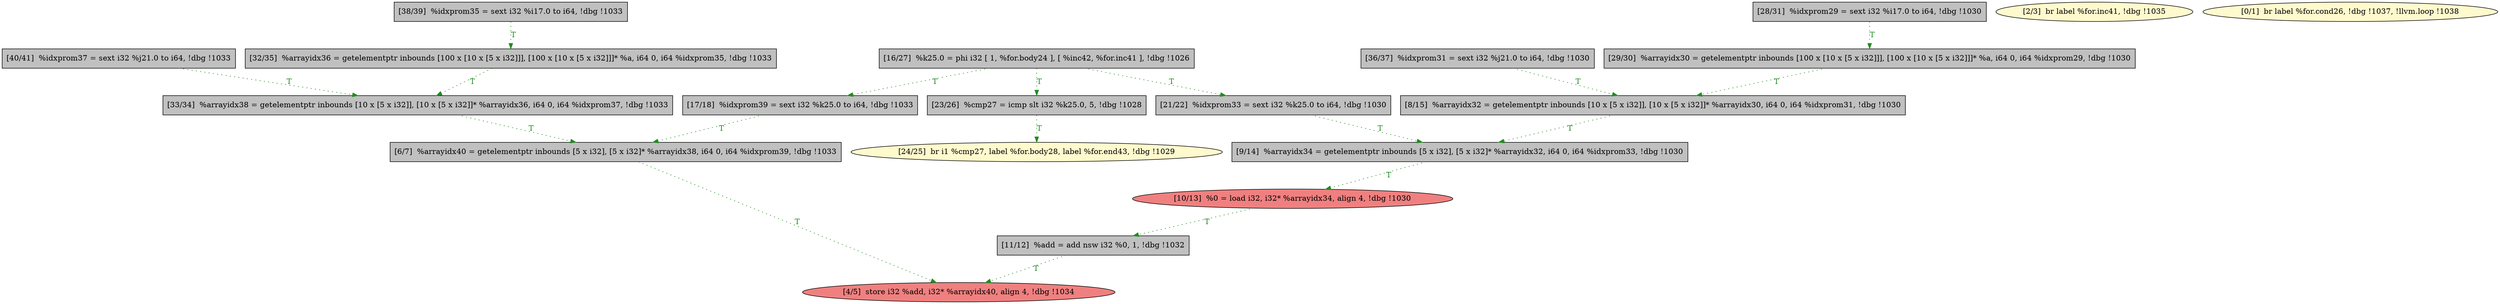 
digraph G {


node733 [fillcolor=grey,label="[6/7]  %arrayidx40 = getelementptr inbounds [5 x i32], [5 x i32]* %arrayidx38, i64 0, i64 %idxprom39, !dbg !1033",shape=rectangle,style=filled ]
node732 [fillcolor=lemonchiffon,label="[24/25]  br i1 %cmp27, label %for.body28, label %for.end43, !dbg !1029",shape=ellipse,style=filled ]
node731 [fillcolor=grey,label="[11/12]  %add = add nsw i32 %0, 1, !dbg !1032",shape=rectangle,style=filled ]
node718 [fillcolor=grey,label="[21/22]  %idxprom33 = sext i32 %k25.0 to i64, !dbg !1030",shape=rectangle,style=filled ]
node717 [fillcolor=grey,label="[36/37]  %idxprom31 = sext i32 %j21.0 to i64, !dbg !1030",shape=rectangle,style=filled ]
node724 [fillcolor=lemonchiffon,label="[2/3]  br label %for.inc41, !dbg !1035",shape=ellipse,style=filled ]
node715 [fillcolor=lightcoral,label="[10/13]  %0 = load i32, i32* %arrayidx34, align 4, !dbg !1030",shape=ellipse,style=filled ]
node716 [fillcolor=grey,label="[17/18]  %idxprom39 = sext i32 %k25.0 to i64, !dbg !1033",shape=rectangle,style=filled ]
node734 [fillcolor=grey,label="[8/15]  %arrayidx32 = getelementptr inbounds [10 x [5 x i32]], [10 x [5 x i32]]* %arrayidx30, i64 0, i64 %idxprom31, !dbg !1030",shape=rectangle,style=filled ]
node719 [fillcolor=grey,label="[32/35]  %arrayidx36 = getelementptr inbounds [100 x [10 x [5 x i32]]], [100 x [10 x [5 x i32]]]* %a, i64 0, i64 %idxprom35, !dbg !1033",shape=rectangle,style=filled ]
node729 [fillcolor=grey,label="[16/27]  %k25.0 = phi i32 [ 1, %for.body24 ], [ %inc42, %for.inc41 ], !dbg !1026",shape=rectangle,style=filled ]
node727 [fillcolor=grey,label="[33/34]  %arrayidx38 = getelementptr inbounds [10 x [5 x i32]], [10 x [5 x i32]]* %arrayidx36, i64 0, i64 %idxprom37, !dbg !1033",shape=rectangle,style=filled ]
node722 [fillcolor=grey,label="[28/31]  %idxprom29 = sext i32 %i17.0 to i64, !dbg !1030",shape=rectangle,style=filled ]
node720 [fillcolor=grey,label="[23/26]  %cmp27 = icmp slt i32 %k25.0, 5, !dbg !1028",shape=rectangle,style=filled ]
node725 [fillcolor=grey,label="[40/41]  %idxprom37 = sext i32 %j21.0 to i64, !dbg !1033",shape=rectangle,style=filled ]
node721 [fillcolor=lightcoral,label="[4/5]  store i32 %add, i32* %arrayidx40, align 4, !dbg !1034",shape=ellipse,style=filled ]
node726 [fillcolor=grey,label="[38/39]  %idxprom35 = sext i32 %i17.0 to i64, !dbg !1033",shape=rectangle,style=filled ]
node723 [fillcolor=lemonchiffon,label="[0/1]  br label %for.cond26, !dbg !1037, !llvm.loop !1038",shape=ellipse,style=filled ]
node728 [fillcolor=grey,label="[29/30]  %arrayidx30 = getelementptr inbounds [100 x [10 x [5 x i32]]], [100 x [10 x [5 x i32]]]* %a, i64 0, i64 %idxprom29, !dbg !1030",shape=rectangle,style=filled ]
node730 [fillcolor=grey,label="[9/14]  %arrayidx34 = getelementptr inbounds [5 x i32], [5 x i32]* %arrayidx32, i64 0, i64 %idxprom33, !dbg !1030",shape=rectangle,style=filled ]

node717->node734 [style=dotted,color=forestgreen,label="T",fontcolor=forestgreen ]
node718->node730 [style=dotted,color=forestgreen,label="T",fontcolor=forestgreen ]
node728->node734 [style=dotted,color=forestgreen,label="T",fontcolor=forestgreen ]
node729->node716 [style=dotted,color=forestgreen,label="T",fontcolor=forestgreen ]
node733->node721 [style=dotted,color=forestgreen,label="T",fontcolor=forestgreen ]
node734->node730 [style=dotted,color=forestgreen,label="T",fontcolor=forestgreen ]
node722->node728 [style=dotted,color=forestgreen,label="T",fontcolor=forestgreen ]
node715->node731 [style=dotted,color=forestgreen,label="T",fontcolor=forestgreen ]
node727->node733 [style=dotted,color=forestgreen,label="T",fontcolor=forestgreen ]
node720->node732 [style=dotted,color=forestgreen,label="T",fontcolor=forestgreen ]
node729->node718 [style=dotted,color=forestgreen,label="T",fontcolor=forestgreen ]
node716->node733 [style=dotted,color=forestgreen,label="T",fontcolor=forestgreen ]
node725->node727 [style=dotted,color=forestgreen,label="T",fontcolor=forestgreen ]
node726->node719 [style=dotted,color=forestgreen,label="T",fontcolor=forestgreen ]
node719->node727 [style=dotted,color=forestgreen,label="T",fontcolor=forestgreen ]
node729->node720 [style=dotted,color=forestgreen,label="T",fontcolor=forestgreen ]
node731->node721 [style=dotted,color=forestgreen,label="T",fontcolor=forestgreen ]
node730->node715 [style=dotted,color=forestgreen,label="T",fontcolor=forestgreen ]


}
